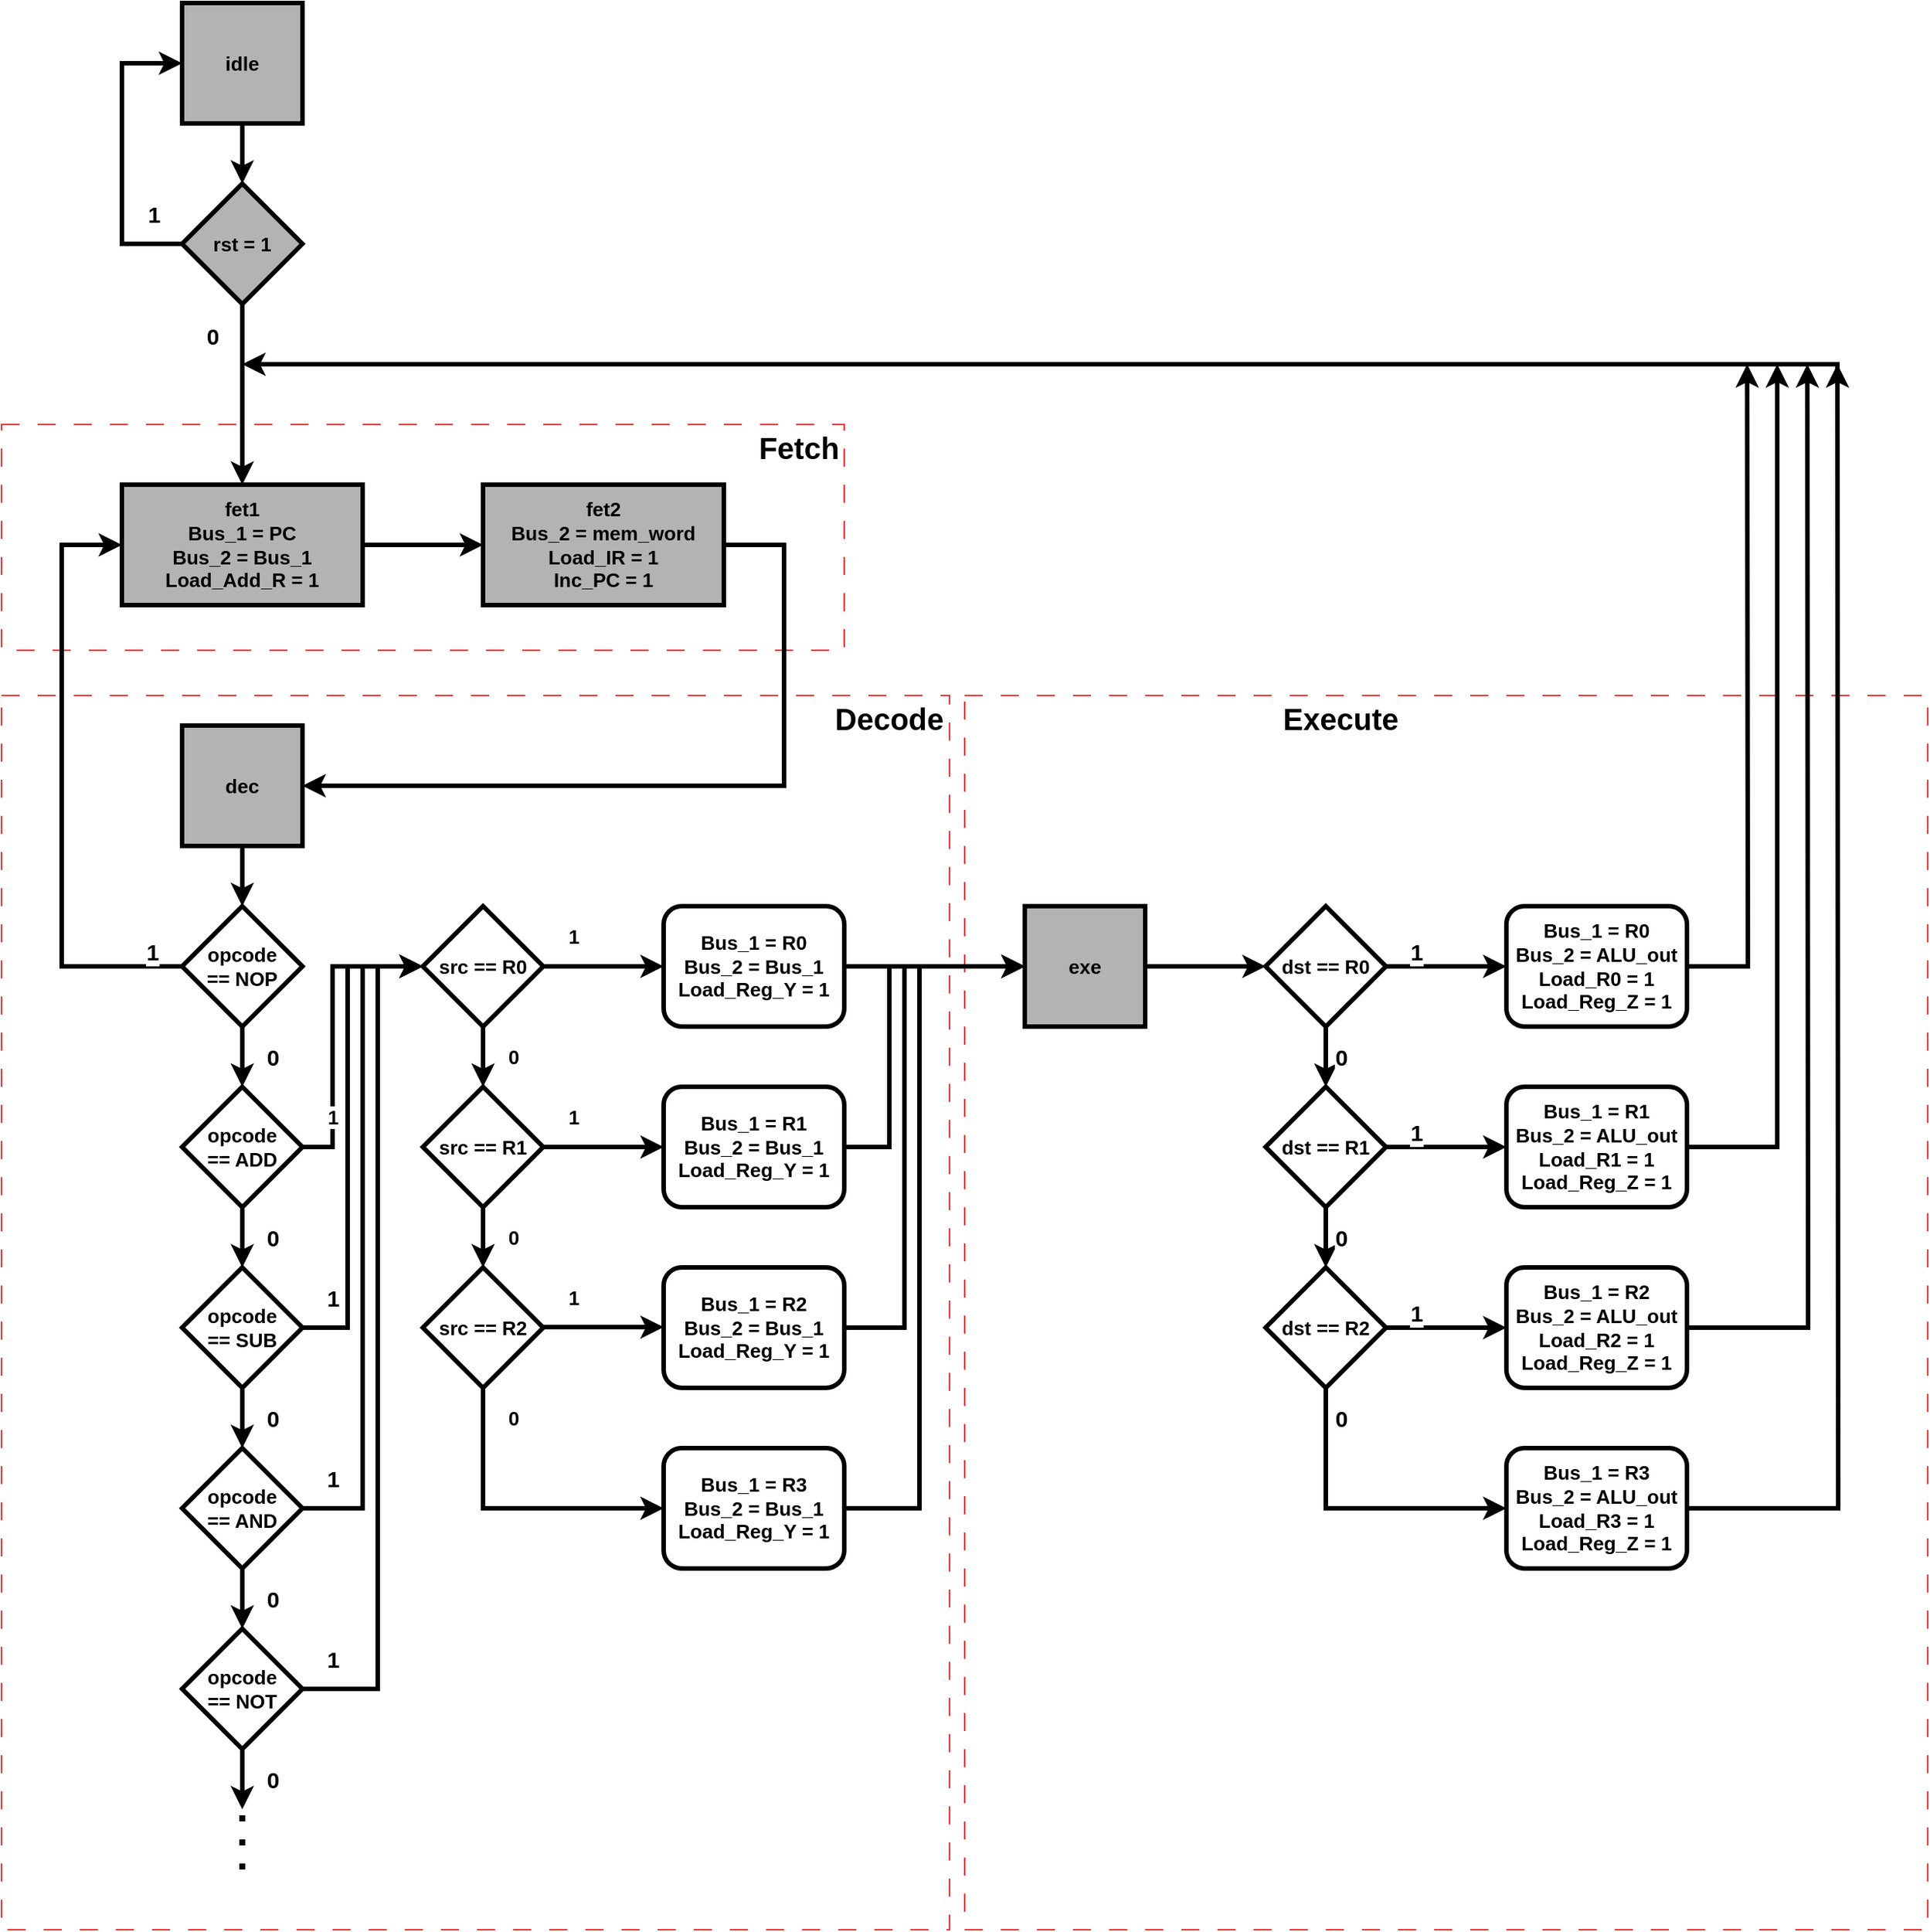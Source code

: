 <mxfile version="20.8.15" type="device"><diagram name="Page-1" id="4IeaslCKqJHzEhZOYwNV"><mxGraphModel dx="2950" dy="2216" grid="1" gridSize="10" guides="1" tooltips="1" connect="1" arrows="1" fold="1" page="1" pageScale="1" pageWidth="850" pageHeight="1100" math="0" shadow="0"><root><mxCell id="0"/><mxCell id="1" parent="0"/><mxCell id="RH-kMCjTaygXxORGlT_J-67" value="" style="rounded=0;whiteSpace=wrap;html=1;labelBackgroundColor=none;labelBorderColor=none;strokeWidth=1;fontSize=13;fillColor=none;dashed=1;dashPattern=12 12;align=right;movable=0;resizable=0;rotatable=0;deletable=0;editable=0;connectable=0;strokeColor=#FF3333;" parent="1" vertex="1"><mxGeometry x="-40" y="200" width="560" height="150" as="geometry"/></mxCell><mxCell id="RH-kMCjTaygXxORGlT_J-70" value="" style="rounded=0;whiteSpace=wrap;html=1;dashed=1;dashPattern=12 12;labelBackgroundColor=none;labelBorderColor=none;strokeWidth=1;fontSize=13;fillColor=none;movable=1;resizable=1;rotatable=1;deletable=1;editable=1;connectable=1;strokeColor=#FF3333;" parent="1" vertex="1"><mxGeometry x="600" y="380" width="640" height="820" as="geometry"/></mxCell><mxCell id="RH-kMCjTaygXxORGlT_J-69" value="" style="rounded=0;whiteSpace=wrap;html=1;dashed=1;dashPattern=12 12;labelBackgroundColor=none;labelBorderColor=none;strokeWidth=1;fontSize=13;fillColor=none;movable=1;resizable=1;rotatable=1;deletable=1;editable=1;connectable=1;strokeColor=#FF3333;" parent="1" vertex="1"><mxGeometry x="-40" y="380" width="630" height="820" as="geometry"/></mxCell><mxCell id="XtIBTg3TESqd7uxG8kBZ-2" value="" style="edgeStyle=orthogonalEdgeStyle;rounded=0;orthogonalLoop=1;jettySize=auto;html=1;fontSize=13;strokeWidth=3;fontStyle=1;" parent="1" source="RH-kMCjTaygXxORGlT_J-1" target="XtIBTg3TESqd7uxG8kBZ-1" edge="1"><mxGeometry relative="1" as="geometry"/></mxCell><mxCell id="RH-kMCjTaygXxORGlT_J-1" value="idle" style="rounded=0;whiteSpace=wrap;html=1;strokeWidth=3;fontSize=13;labelBorderColor=none;labelBackgroundColor=none;fillColor=#B3B3B3;fontStyle=1" parent="1" vertex="1"><mxGeometry x="80" y="-80" width="80" height="80" as="geometry"/></mxCell><mxCell id="RH-kMCjTaygXxORGlT_J-4" style="edgeStyle=orthogonalEdgeStyle;rounded=0;orthogonalLoop=1;jettySize=auto;html=1;entryX=0;entryY=0.5;entryDx=0;entryDy=0;strokeWidth=3;fontSize=13;fontStyle=1" parent="1" source="RH-kMCjTaygXxORGlT_J-2" target="RH-kMCjTaygXxORGlT_J-3" edge="1"><mxGeometry relative="1" as="geometry"/></mxCell><mxCell id="RH-kMCjTaygXxORGlT_J-2" value="fet1&lt;br style=&quot;font-size: 13px;&quot;&gt;Bus_1 = PC&lt;br style=&quot;font-size: 13px;&quot;&gt;Bus_2 = Bus_1&lt;br style=&quot;font-size: 13px;&quot;&gt;Load_Add_R = 1" style="rounded=0;whiteSpace=wrap;html=1;strokeWidth=3;fontSize=13;labelBorderColor=none;labelBackgroundColor=none;fillColor=#B3B3B3;fontStyle=1" parent="1" vertex="1"><mxGeometry x="40" y="240" width="160" height="80" as="geometry"/></mxCell><mxCell id="RH-kMCjTaygXxORGlT_J-21" style="edgeStyle=orthogonalEdgeStyle;rounded=0;orthogonalLoop=1;jettySize=auto;html=1;entryX=1;entryY=0.5;entryDx=0;entryDy=0;strokeWidth=3;fontSize=13;fontStyle=1" parent="1" source="RH-kMCjTaygXxORGlT_J-3" target="RH-kMCjTaygXxORGlT_J-6" edge="1"><mxGeometry relative="1" as="geometry"><Array as="points"><mxPoint x="480" y="280"/><mxPoint x="480" y="440"/></Array></mxGeometry></mxCell><mxCell id="RH-kMCjTaygXxORGlT_J-3" value="fet2&lt;br style=&quot;font-size: 13px;&quot;&gt;Bus_2 = mem_word&lt;br style=&quot;font-size: 13px;&quot;&gt;Load_IR = 1&lt;br style=&quot;font-size: 13px;&quot;&gt;Inc_PC = 1" style="rounded=0;whiteSpace=wrap;html=1;strokeWidth=3;fontSize=13;labelBorderColor=none;labelBackgroundColor=none;fillColor=#B3B3B3;fontStyle=1" parent="1" vertex="1"><mxGeometry x="280" y="240" width="160" height="80" as="geometry"/></mxCell><mxCell id="RH-kMCjTaygXxORGlT_J-22" value="1" style="edgeStyle=orthogonalEdgeStyle;rounded=0;orthogonalLoop=1;jettySize=auto;html=1;entryX=0;entryY=0.5;entryDx=0;entryDy=0;exitX=0;exitY=0.5;exitDx=0;exitDy=0;strokeWidth=3;fontSize=15;fontStyle=1" parent="1" source="RH-kMCjTaygXxORGlT_J-8" target="RH-kMCjTaygXxORGlT_J-2" edge="1"><mxGeometry x="-0.9" y="-10" relative="1" as="geometry"><Array as="points"><mxPoint y="560"/><mxPoint y="280"/></Array><mxPoint as="offset"/></mxGeometry></mxCell><mxCell id="RH-kMCjTaygXxORGlT_J-24" style="edgeStyle=orthogonalEdgeStyle;rounded=0;orthogonalLoop=1;jettySize=auto;html=1;exitX=0.5;exitY=1;exitDx=0;exitDy=0;entryX=0.5;entryY=0;entryDx=0;entryDy=0;strokeWidth=3;fontSize=13;fontStyle=1" parent="1" source="RH-kMCjTaygXxORGlT_J-6" target="RH-kMCjTaygXxORGlT_J-8" edge="1"><mxGeometry relative="1" as="geometry"/></mxCell><mxCell id="RH-kMCjTaygXxORGlT_J-6" value="dec" style="rounded=0;whiteSpace=wrap;html=1;strokeWidth=3;fontSize=13;labelBorderColor=none;labelBackgroundColor=none;fillColor=#B3B3B3;fontStyle=1" parent="1" vertex="1"><mxGeometry x="80" y="400" width="80" height="80" as="geometry"/></mxCell><mxCell id="RH-kMCjTaygXxORGlT_J-26" value="0" style="edgeStyle=orthogonalEdgeStyle;rounded=0;orthogonalLoop=1;jettySize=auto;html=1;exitX=0.5;exitY=1;exitDx=0;exitDy=0;strokeWidth=3;fontSize=15;fontStyle=1" parent="1" source="RH-kMCjTaygXxORGlT_J-7" target="RH-kMCjTaygXxORGlT_J-10" edge="1"><mxGeometry y="20" relative="1" as="geometry"><mxPoint as="offset"/></mxGeometry></mxCell><mxCell id="RH-kMCjTaygXxORGlT_J-29" value="1" style="edgeStyle=orthogonalEdgeStyle;rounded=0;orthogonalLoop=1;jettySize=auto;html=1;exitX=1;exitY=0.5;exitDx=0;exitDy=0;strokeWidth=3;fontSize=13;fontStyle=1" parent="1" source="RH-kMCjTaygXxORGlT_J-7" edge="1"><mxGeometry x="-0.6" relative="1" as="geometry"><mxPoint x="240" y="560" as="targetPoint"/><Array as="points"><mxPoint x="180" y="680"/><mxPoint x="180" y="560"/></Array><mxPoint as="offset"/></mxGeometry></mxCell><mxCell id="RH-kMCjTaygXxORGlT_J-7" value="opcode&lt;br style=&quot;border-color: var(--border-color);&quot;&gt;== ADD" style="rhombus;whiteSpace=wrap;html=1;strokeWidth=3;fontSize=13;fontStyle=1" parent="1" vertex="1"><mxGeometry x="80" y="640" width="80" height="80" as="geometry"/></mxCell><mxCell id="RH-kMCjTaygXxORGlT_J-25" value="0" style="edgeStyle=orthogonalEdgeStyle;rounded=0;orthogonalLoop=1;jettySize=auto;html=1;exitX=0.5;exitY=1;exitDx=0;exitDy=0;entryX=0.5;entryY=0;entryDx=0;entryDy=0;strokeWidth=3;fontSize=15;fontStyle=1" parent="1" source="RH-kMCjTaygXxORGlT_J-8" target="RH-kMCjTaygXxORGlT_J-7" edge="1"><mxGeometry y="20" relative="1" as="geometry"><mxPoint as="offset"/></mxGeometry></mxCell><mxCell id="RH-kMCjTaygXxORGlT_J-8" value="opcode&lt;br&gt;== NOP" style="rhombus;whiteSpace=wrap;html=1;strokeWidth=3;fontSize=13;fontStyle=1" parent="1" vertex="1"><mxGeometry x="80" y="520" width="80" height="80" as="geometry"/></mxCell><mxCell id="RH-kMCjTaygXxORGlT_J-27" value="0" style="edgeStyle=orthogonalEdgeStyle;rounded=0;orthogonalLoop=1;jettySize=auto;html=1;exitX=0.5;exitY=1;exitDx=0;exitDy=0;entryX=0.5;entryY=0;entryDx=0;entryDy=0;strokeWidth=3;fontSize=15;fontStyle=1" parent="1" source="RH-kMCjTaygXxORGlT_J-10" target="RH-kMCjTaygXxORGlT_J-11" edge="1"><mxGeometry y="20" relative="1" as="geometry"><mxPoint as="offset"/></mxGeometry></mxCell><mxCell id="RH-kMCjTaygXxORGlT_J-30" value="1" style="edgeStyle=orthogonalEdgeStyle;rounded=0;orthogonalLoop=1;jettySize=auto;html=1;exitX=1;exitY=0.5;exitDx=0;exitDy=0;entryX=0;entryY=0.5;entryDx=0;entryDy=0;strokeWidth=3;fontSize=15;fontStyle=1" parent="1" source="RH-kMCjTaygXxORGlT_J-10" target="RH-kMCjTaygXxORGlT_J-12" edge="1"><mxGeometry x="-0.688" y="10" relative="1" as="geometry"><Array as="points"><mxPoint x="190" y="800"/><mxPoint x="190" y="560"/></Array><mxPoint as="offset"/></mxGeometry></mxCell><mxCell id="RH-kMCjTaygXxORGlT_J-10" value="opcode&lt;br style=&quot;border-color: var(--border-color);&quot;&gt;== SUB" style="rhombus;whiteSpace=wrap;html=1;strokeWidth=3;fontSize=13;fontStyle=1" parent="1" vertex="1"><mxGeometry x="80" y="760" width="80" height="80" as="geometry"/></mxCell><mxCell id="RH-kMCjTaygXxORGlT_J-31" value="1" style="edgeStyle=orthogonalEdgeStyle;rounded=0;orthogonalLoop=1;jettySize=auto;html=1;exitX=1;exitY=0.5;exitDx=0;exitDy=0;entryX=0;entryY=0.5;entryDx=0;entryDy=0;strokeWidth=3;fontSize=15;fontStyle=1" parent="1" source="RH-kMCjTaygXxORGlT_J-11" target="RH-kMCjTaygXxORGlT_J-12" edge="1"><mxGeometry x="-0.909" y="20" relative="1" as="geometry"><Array as="points"><mxPoint x="200" y="920"/><mxPoint x="200" y="560"/></Array><mxPoint as="offset"/></mxGeometry></mxCell><mxCell id="RH-kMCjTaygXxORGlT_J-84" value="0" style="edgeStyle=orthogonalEdgeStyle;rounded=0;orthogonalLoop=1;jettySize=auto;html=1;entryX=0.5;entryY=0;entryDx=0;entryDy=0;strokeWidth=3;fontSize=15;fontStyle=1" parent="1" source="RH-kMCjTaygXxORGlT_J-11" target="RH-kMCjTaygXxORGlT_J-83" edge="1"><mxGeometry y="20" relative="1" as="geometry"><mxPoint as="offset"/></mxGeometry></mxCell><mxCell id="RH-kMCjTaygXxORGlT_J-11" value="opcode&lt;br style=&quot;border-color: var(--border-color);&quot;&gt;== AND" style="rhombus;whiteSpace=wrap;html=1;strokeWidth=3;fontSize=13;fontStyle=1" parent="1" vertex="1"><mxGeometry x="80" y="880" width="80" height="80" as="geometry"/></mxCell><mxCell id="RH-kMCjTaygXxORGlT_J-32" value="0" style="edgeStyle=orthogonalEdgeStyle;rounded=0;orthogonalLoop=1;jettySize=auto;html=1;exitX=0.5;exitY=1;exitDx=0;exitDy=0;entryX=0.5;entryY=0;entryDx=0;entryDy=0;strokeWidth=3;fontSize=13;fontStyle=1" parent="1" source="RH-kMCjTaygXxORGlT_J-12" target="RH-kMCjTaygXxORGlT_J-13" edge="1"><mxGeometry y="20" relative="1" as="geometry"><mxPoint as="offset"/></mxGeometry></mxCell><mxCell id="RH-kMCjTaygXxORGlT_J-37" value="1" style="edgeStyle=orthogonalEdgeStyle;rounded=0;orthogonalLoop=1;jettySize=auto;html=1;exitX=1;exitY=0.5;exitDx=0;exitDy=0;entryX=0;entryY=0.5;entryDx=0;entryDy=0;strokeWidth=3;fontSize=13;fontStyle=1" parent="1" source="RH-kMCjTaygXxORGlT_J-12" target="RH-kMCjTaygXxORGlT_J-16" edge="1"><mxGeometry x="-0.5" y="20" relative="1" as="geometry"><mxPoint as="offset"/></mxGeometry></mxCell><mxCell id="RH-kMCjTaygXxORGlT_J-12" value="src == R0" style="rhombus;whiteSpace=wrap;html=1;strokeWidth=3;fontSize=13;fontStyle=1" parent="1" vertex="1"><mxGeometry x="240" y="520" width="80" height="80" as="geometry"/></mxCell><mxCell id="RH-kMCjTaygXxORGlT_J-33" value="0" style="edgeStyle=orthogonalEdgeStyle;rounded=0;orthogonalLoop=1;jettySize=auto;html=1;exitX=0.5;exitY=1;exitDx=0;exitDy=0;strokeWidth=3;fontSize=13;fontStyle=1" parent="1" source="RH-kMCjTaygXxORGlT_J-13" target="RH-kMCjTaygXxORGlT_J-14" edge="1"><mxGeometry y="20" relative="1" as="geometry"><mxPoint as="offset"/></mxGeometry></mxCell><mxCell id="RH-kMCjTaygXxORGlT_J-36" value="1" style="edgeStyle=orthogonalEdgeStyle;rounded=0;orthogonalLoop=1;jettySize=auto;html=1;exitX=1;exitY=0.5;exitDx=0;exitDy=0;entryX=0;entryY=0.5;entryDx=0;entryDy=0;strokeWidth=3;fontSize=13;fontStyle=1" parent="1" source="RH-kMCjTaygXxORGlT_J-13" target="RH-kMCjTaygXxORGlT_J-18" edge="1"><mxGeometry x="-0.5" y="20" relative="1" as="geometry"><mxPoint as="offset"/></mxGeometry></mxCell><mxCell id="RH-kMCjTaygXxORGlT_J-13" value="src == R1" style="rhombus;whiteSpace=wrap;html=1;strokeWidth=3;fontSize=13;fontStyle=1" parent="1" vertex="1"><mxGeometry x="240" y="640" width="80" height="80" as="geometry"/></mxCell><mxCell id="RH-kMCjTaygXxORGlT_J-34" value="0" style="edgeStyle=orthogonalEdgeStyle;rounded=0;orthogonalLoop=1;jettySize=auto;html=1;exitX=0.5;exitY=1;exitDx=0;exitDy=0;entryX=0;entryY=0.5;entryDx=0;entryDy=0;strokeWidth=3;fontSize=13;fontStyle=1" parent="1" source="RH-kMCjTaygXxORGlT_J-14" target="RH-kMCjTaygXxORGlT_J-20" edge="1"><mxGeometry x="-0.8" y="20" relative="1" as="geometry"><mxPoint as="offset"/></mxGeometry></mxCell><mxCell id="RH-kMCjTaygXxORGlT_J-35" value="1" style="edgeStyle=orthogonalEdgeStyle;rounded=0;orthogonalLoop=1;jettySize=auto;html=1;exitX=1;exitY=0.5;exitDx=0;exitDy=0;entryX=0;entryY=0.5;entryDx=0;entryDy=0;strokeWidth=3;fontSize=13;fontStyle=1" parent="1" edge="1"><mxGeometry x="-0.5" y="20" relative="1" as="geometry"><mxPoint x="320" y="799.68" as="sourcePoint"/><mxPoint x="400.0" y="799.68" as="targetPoint"/><mxPoint as="offset"/></mxGeometry></mxCell><mxCell id="RH-kMCjTaygXxORGlT_J-14" value="src == R2" style="rhombus;whiteSpace=wrap;html=1;strokeWidth=3;fontSize=13;fontStyle=1" parent="1" vertex="1"><mxGeometry x="240" y="760" width="80" height="80" as="geometry"/></mxCell><mxCell id="RH-kMCjTaygXxORGlT_J-53" style="edgeStyle=orthogonalEdgeStyle;rounded=0;orthogonalLoop=1;jettySize=auto;html=1;entryX=0;entryY=0.5;entryDx=0;entryDy=0;strokeWidth=3;fontSize=13;fontStyle=1" parent="1" source="RH-kMCjTaygXxORGlT_J-16" target="RH-kMCjTaygXxORGlT_J-38" edge="1"><mxGeometry relative="1" as="geometry"/></mxCell><mxCell id="RH-kMCjTaygXxORGlT_J-16" value="Bus_1 = R0&lt;br style=&quot;font-size: 13px;&quot;&gt;Bus_2 = Bus_1&lt;br style=&quot;font-size: 13px;&quot;&gt;Load_Reg_Y = 1" style="rounded=1;whiteSpace=wrap;html=1;strokeWidth=3;fontSize=13;fontStyle=1" parent="1" vertex="1"><mxGeometry x="400" y="520" width="120" height="80" as="geometry"/></mxCell><mxCell id="RH-kMCjTaygXxORGlT_J-58" style="edgeStyle=orthogonalEdgeStyle;rounded=0;orthogonalLoop=1;jettySize=auto;html=1;entryX=0;entryY=0.5;entryDx=0;entryDy=0;strokeWidth=3;fontSize=13;fontStyle=1" parent="1" source="RH-kMCjTaygXxORGlT_J-18" target="RH-kMCjTaygXxORGlT_J-38" edge="1"><mxGeometry relative="1" as="geometry"><Array as="points"><mxPoint x="550" y="680"/><mxPoint x="550" y="560"/></Array></mxGeometry></mxCell><mxCell id="RH-kMCjTaygXxORGlT_J-18" value="Bus_1 = R1&lt;br style=&quot;font-size: 13px;&quot;&gt;Bus_2 = Bus_1&lt;br style=&quot;font-size: 13px;&quot;&gt;Load_Reg_Y = 1" style="rounded=1;whiteSpace=wrap;html=1;strokeWidth=3;fontSize=13;fontStyle=1" parent="1" vertex="1"><mxGeometry x="400" y="640" width="120" height="80" as="geometry"/></mxCell><mxCell id="RH-kMCjTaygXxORGlT_J-55" style="edgeStyle=orthogonalEdgeStyle;rounded=0;orthogonalLoop=1;jettySize=auto;html=1;entryX=0;entryY=0.5;entryDx=0;entryDy=0;strokeWidth=3;fontSize=13;fontStyle=1" parent="1" source="RH-kMCjTaygXxORGlT_J-19" target="RH-kMCjTaygXxORGlT_J-38" edge="1"><mxGeometry relative="1" as="geometry"><Array as="points"><mxPoint x="560" y="800"/><mxPoint x="560" y="560"/></Array></mxGeometry></mxCell><mxCell id="RH-kMCjTaygXxORGlT_J-19" value="Bus_1 = R2&lt;br style=&quot;font-size: 13px;&quot;&gt;Bus_2 = Bus_1&lt;br style=&quot;font-size: 13px;&quot;&gt;Load_Reg_Y = 1" style="rounded=1;whiteSpace=wrap;html=1;strokeWidth=3;fontSize=13;fontStyle=1" parent="1" vertex="1"><mxGeometry x="400" y="760" width="120" height="80" as="geometry"/></mxCell><mxCell id="RH-kMCjTaygXxORGlT_J-56" style="edgeStyle=orthogonalEdgeStyle;rounded=0;orthogonalLoop=1;jettySize=auto;html=1;entryX=0;entryY=0.5;entryDx=0;entryDy=0;strokeWidth=3;fontSize=13;fontStyle=1" parent="1" source="RH-kMCjTaygXxORGlT_J-20" target="RH-kMCjTaygXxORGlT_J-38" edge="1"><mxGeometry relative="1" as="geometry"><mxPoint x="600" y="560" as="targetPoint"/><Array as="points"><mxPoint x="570" y="920"/><mxPoint x="570" y="560"/></Array></mxGeometry></mxCell><mxCell id="RH-kMCjTaygXxORGlT_J-20" value="Bus_1 = R3&lt;br style=&quot;font-size: 13px;&quot;&gt;Bus_2 = Bus_1&lt;br style=&quot;font-size: 13px;&quot;&gt;Load_Reg_Y = 1" style="rounded=1;whiteSpace=wrap;html=1;strokeWidth=3;fontSize=13;fontStyle=1" parent="1" vertex="1"><mxGeometry x="400" y="880" width="120" height="80" as="geometry"/></mxCell><mxCell id="RH-kMCjTaygXxORGlT_J-46" style="edgeStyle=orthogonalEdgeStyle;rounded=0;orthogonalLoop=1;jettySize=auto;html=1;entryX=0;entryY=0.5;entryDx=0;entryDy=0;strokeWidth=3;fontSize=13;fontStyle=1" parent="1" source="RH-kMCjTaygXxORGlT_J-38" target="RH-kMCjTaygXxORGlT_J-39" edge="1"><mxGeometry relative="1" as="geometry"/></mxCell><mxCell id="RH-kMCjTaygXxORGlT_J-38" value="exe" style="rounded=0;whiteSpace=wrap;html=1;strokeWidth=3;fontSize=13;labelBorderColor=none;labelBackgroundColor=none;fillColor=#B3B3B3;fontStyle=1" parent="1" vertex="1"><mxGeometry x="640" y="520" width="80" height="80" as="geometry"/></mxCell><mxCell id="RH-kMCjTaygXxORGlT_J-47" value="0" style="edgeStyle=orthogonalEdgeStyle;rounded=0;orthogonalLoop=1;jettySize=auto;html=1;entryX=0.5;entryY=0;entryDx=0;entryDy=0;strokeWidth=3;fontSize=15;fontStyle=1" parent="1" source="RH-kMCjTaygXxORGlT_J-39" target="RH-kMCjTaygXxORGlT_J-41" edge="1"><mxGeometry y="10" relative="1" as="geometry"><mxPoint as="offset"/></mxGeometry></mxCell><mxCell id="RH-kMCjTaygXxORGlT_J-50" value="1" style="edgeStyle=orthogonalEdgeStyle;rounded=0;orthogonalLoop=1;jettySize=auto;html=1;entryX=0;entryY=0.5;entryDx=0;entryDy=0;strokeWidth=3;fontSize=15;fontStyle=1" parent="1" source="RH-kMCjTaygXxORGlT_J-39" target="RH-kMCjTaygXxORGlT_J-40" edge="1"><mxGeometry x="-0.5" y="10" relative="1" as="geometry"><mxPoint as="offset"/></mxGeometry></mxCell><mxCell id="RH-kMCjTaygXxORGlT_J-39" value="dst == R0" style="rhombus;whiteSpace=wrap;html=1;strokeWidth=3;fontSize=13;fontStyle=1" parent="1" vertex="1"><mxGeometry x="800" y="520" width="80" height="80" as="geometry"/></mxCell><mxCell id="RH-kMCjTaygXxORGlT_J-57" style="edgeStyle=orthogonalEdgeStyle;rounded=0;orthogonalLoop=1;jettySize=auto;html=1;strokeWidth=3;fontSize=13;fontStyle=1" parent="1" edge="1"><mxGeometry relative="1" as="geometry"><mxPoint x="1180" y="170" as="sourcePoint"/><mxPoint x="120" y="160" as="targetPoint"/><Array as="points"><mxPoint x="120" y="160"/></Array></mxGeometry></mxCell><mxCell id="RH-kMCjTaygXxORGlT_J-119" style="edgeStyle=orthogonalEdgeStyle;rounded=0;orthogonalLoop=1;jettySize=auto;html=1;strokeWidth=3;fontSize=13;" parent="1" source="RH-kMCjTaygXxORGlT_J-40" edge="1"><mxGeometry relative="1" as="geometry"><mxPoint x="1120" y="160" as="targetPoint"/></mxGeometry></mxCell><mxCell id="RH-kMCjTaygXxORGlT_J-40" value="Bus_1 = R0&lt;br style=&quot;font-size: 13px;&quot;&gt;Bus_2 = ALU_out&lt;br style=&quot;font-size: 13px;&quot;&gt;Load_R0 = 1&lt;br style=&quot;font-size: 13px;&quot;&gt;Load_Reg_Z = 1" style="rounded=1;whiteSpace=wrap;html=1;strokeWidth=3;fontSize=13;fontStyle=1" parent="1" vertex="1"><mxGeometry x="960" y="520" width="120" height="80" as="geometry"/></mxCell><mxCell id="RH-kMCjTaygXxORGlT_J-48" value="0" style="edgeStyle=orthogonalEdgeStyle;rounded=0;orthogonalLoop=1;jettySize=auto;html=1;strokeWidth=3;fontSize=15;fontStyle=1" parent="1" source="RH-kMCjTaygXxORGlT_J-41" target="RH-kMCjTaygXxORGlT_J-42" edge="1"><mxGeometry y="10" relative="1" as="geometry"><mxPoint as="offset"/></mxGeometry></mxCell><mxCell id="RH-kMCjTaygXxORGlT_J-51" value="1" style="edgeStyle=orthogonalEdgeStyle;rounded=0;orthogonalLoop=1;jettySize=auto;html=1;entryX=0;entryY=0.5;entryDx=0;entryDy=0;strokeWidth=3;fontSize=15;fontStyle=1" parent="1" source="RH-kMCjTaygXxORGlT_J-41" target="RH-kMCjTaygXxORGlT_J-43" edge="1"><mxGeometry x="-0.5" y="10" relative="1" as="geometry"><mxPoint as="offset"/></mxGeometry></mxCell><mxCell id="RH-kMCjTaygXxORGlT_J-41" value="dst == R1" style="rhombus;whiteSpace=wrap;html=1;strokeWidth=3;fontSize=13;fontStyle=1" parent="1" vertex="1"><mxGeometry x="800" y="640" width="80" height="80" as="geometry"/></mxCell><mxCell id="RH-kMCjTaygXxORGlT_J-49" value="0" style="edgeStyle=orthogonalEdgeStyle;rounded=0;orthogonalLoop=1;jettySize=auto;html=1;entryX=0;entryY=0.5;entryDx=0;entryDy=0;strokeWidth=3;fontSize=15;fontStyle=1" parent="1" source="RH-kMCjTaygXxORGlT_J-42" target="RH-kMCjTaygXxORGlT_J-45" edge="1"><mxGeometry x="-0.8" y="10" relative="1" as="geometry"><Array as="points"><mxPoint x="840" y="920"/></Array><mxPoint as="offset"/></mxGeometry></mxCell><mxCell id="RH-kMCjTaygXxORGlT_J-52" value="1" style="edgeStyle=orthogonalEdgeStyle;rounded=0;orthogonalLoop=1;jettySize=auto;html=1;entryX=0;entryY=0.5;entryDx=0;entryDy=0;strokeWidth=3;fontSize=15;fontStyle=1" parent="1" source="RH-kMCjTaygXxORGlT_J-42" target="RH-kMCjTaygXxORGlT_J-44" edge="1"><mxGeometry x="-0.5" y="10" relative="1" as="geometry"><mxPoint as="offset"/></mxGeometry></mxCell><mxCell id="RH-kMCjTaygXxORGlT_J-42" value="dst == R2" style="rhombus;whiteSpace=wrap;html=1;strokeWidth=3;fontSize=13;fontStyle=1" parent="1" vertex="1"><mxGeometry x="800" y="760" width="80" height="80" as="geometry"/></mxCell><mxCell id="RH-kMCjTaygXxORGlT_J-120" style="edgeStyle=orthogonalEdgeStyle;rounded=0;orthogonalLoop=1;jettySize=auto;html=1;exitX=1;exitY=0.5;exitDx=0;exitDy=0;strokeWidth=3;fontSize=13;" parent="1" source="RH-kMCjTaygXxORGlT_J-43" edge="1"><mxGeometry relative="1" as="geometry"><mxPoint x="1140" y="160" as="targetPoint"/><Array as="points"><mxPoint x="1140" y="680"/></Array></mxGeometry></mxCell><mxCell id="RH-kMCjTaygXxORGlT_J-43" value="Bus_1 = R1&lt;br style=&quot;border-color: var(--border-color); font-size: 13px;&quot;&gt;Bus_2 = ALU_out&lt;br style=&quot;border-color: var(--border-color); font-size: 13px;&quot;&gt;Load_R1 = 1&lt;br style=&quot;border-color: var(--border-color); font-size: 13px;&quot;&gt;Load_Reg_Z = 1" style="rounded=1;whiteSpace=wrap;html=1;strokeWidth=3;fontSize=13;fontStyle=1" parent="1" vertex="1"><mxGeometry x="960" y="640" width="120" height="80" as="geometry"/></mxCell><mxCell id="RH-kMCjTaygXxORGlT_J-121" style="edgeStyle=orthogonalEdgeStyle;rounded=0;orthogonalLoop=1;jettySize=auto;html=1;exitX=1;exitY=0.5;exitDx=0;exitDy=0;strokeWidth=3;fontSize=13;" parent="1" source="RH-kMCjTaygXxORGlT_J-44" edge="1"><mxGeometry relative="1" as="geometry"><mxPoint x="1160" y="160" as="targetPoint"/></mxGeometry></mxCell><mxCell id="RH-kMCjTaygXxORGlT_J-44" value="Bus_1 = R2&lt;br style=&quot;border-color: var(--border-color); font-size: 13px;&quot;&gt;Bus_2 = ALU_out&lt;br style=&quot;border-color: var(--border-color); font-size: 13px;&quot;&gt;Load_R2 = 1&lt;br style=&quot;border-color: var(--border-color); font-size: 13px;&quot;&gt;Load_Reg_Z = 1" style="rounded=1;whiteSpace=wrap;html=1;strokeWidth=3;fontSize=13;fontStyle=1" parent="1" vertex="1"><mxGeometry x="960" y="760" width="120" height="80" as="geometry"/></mxCell><mxCell id="RH-kMCjTaygXxORGlT_J-122" style="edgeStyle=orthogonalEdgeStyle;rounded=0;orthogonalLoop=1;jettySize=auto;html=1;exitX=1;exitY=0.5;exitDx=0;exitDy=0;strokeWidth=3;fontSize=13;" parent="1" source="RH-kMCjTaygXxORGlT_J-45" edge="1"><mxGeometry relative="1" as="geometry"><mxPoint x="1180" y="160" as="targetPoint"/></mxGeometry></mxCell><mxCell id="RH-kMCjTaygXxORGlT_J-45" value="Bus_1 = R3&lt;br style=&quot;border-color: var(--border-color); font-size: 13px;&quot;&gt;Bus_2 = ALU_out&lt;br style=&quot;border-color: var(--border-color); font-size: 13px;&quot;&gt;Load_R3 = 1&lt;br style=&quot;border-color: var(--border-color); font-size: 13px;&quot;&gt;Load_Reg_Z = 1" style="rounded=1;whiteSpace=wrap;html=1;strokeWidth=3;fontSize=13;fontStyle=1" parent="1" vertex="1"><mxGeometry x="960" y="880" width="120" height="80" as="geometry"/></mxCell><mxCell id="RH-kMCjTaygXxORGlT_J-71" value="&lt;span style=&quot;font-size: 20px;&quot;&gt;&lt;font style=&quot;font-size: 20px;&quot;&gt;Fetch&lt;/font&gt;&lt;/span&gt;" style="text;html=1;strokeColor=none;fillColor=none;align=center;verticalAlign=middle;whiteSpace=wrap;rounded=0;fontSize=20;fontStyle=1" parent="1" vertex="1"><mxGeometry x="460" y="200" width="60" height="30" as="geometry"/></mxCell><mxCell id="RH-kMCjTaygXxORGlT_J-72" value="&lt;span style=&quot;font-size: 20px;&quot;&gt;&lt;font style=&quot;font-size: 20px;&quot;&gt;Decode&lt;/font&gt;&lt;/span&gt;" style="text;html=1;strokeColor=none;fillColor=none;align=center;verticalAlign=middle;whiteSpace=wrap;rounded=0;fontSize=20;fontStyle=1" parent="1" vertex="1"><mxGeometry x="510" y="380" width="80" height="30" as="geometry"/></mxCell><mxCell id="RH-kMCjTaygXxORGlT_J-74" value="&lt;font style=&quot;font-size: 20px;&quot;&gt;Execute&lt;/font&gt;" style="text;html=1;strokeColor=none;fillColor=none;align=center;verticalAlign=middle;whiteSpace=wrap;rounded=0;fontSize=13;fontStyle=1" parent="1" vertex="1"><mxGeometry x="810" y="380" width="80" height="30" as="geometry"/></mxCell><mxCell id="RH-kMCjTaygXxORGlT_J-85" value="1" style="edgeStyle=orthogonalEdgeStyle;rounded=0;orthogonalLoop=1;jettySize=auto;html=1;exitX=1;exitY=0.5;exitDx=0;exitDy=0;entryX=0;entryY=0.5;entryDx=0;entryDy=0;strokeWidth=3;fontSize=15;fontStyle=1" parent="1" source="RH-kMCjTaygXxORGlT_J-83" target="RH-kMCjTaygXxORGlT_J-12" edge="1"><mxGeometry x="-0.929" y="20" relative="1" as="geometry"><Array as="points"><mxPoint x="210" y="1040"/><mxPoint x="210" y="560"/></Array><mxPoint as="offset"/></mxGeometry></mxCell><mxCell id="RH-kMCjTaygXxORGlT_J-83" value="opcode&lt;br style=&quot;border-color: var(--border-color);&quot;&gt;== NOT" style="rhombus;whiteSpace=wrap;html=1;strokeWidth=3;fontSize=13;fontStyle=1" parent="1" vertex="1"><mxGeometry x="80" y="1000" width="80" height="80" as="geometry"/></mxCell><mxCell id="RH-kMCjTaygXxORGlT_J-87" value="0" style="endArrow=classic;html=1;rounded=0;strokeWidth=3;fontSize=15;exitX=0.5;exitY=1;exitDx=0;exitDy=0;entryX=0.5;entryY=0;entryDx=0;entryDy=0;fontStyle=1" parent="1" source="RH-kMCjTaygXxORGlT_J-83" edge="1"><mxGeometry y="20" width="50" height="50" relative="1" as="geometry"><mxPoint x="130" y="1120" as="sourcePoint"/><mxPoint x="120" y="1120" as="targetPoint"/><mxPoint as="offset"/></mxGeometry></mxCell><mxCell id="XtIBTg3TESqd7uxG8kBZ-3" style="edgeStyle=orthogonalEdgeStyle;rounded=0;orthogonalLoop=1;jettySize=auto;html=1;entryX=0.5;entryY=0;entryDx=0;entryDy=0;fontSize=13;strokeWidth=3;fontStyle=1;" parent="1" source="XtIBTg3TESqd7uxG8kBZ-1" target="RH-kMCjTaygXxORGlT_J-2" edge="1"><mxGeometry relative="1" as="geometry"/></mxCell><mxCell id="XtIBTg3TESqd7uxG8kBZ-5" value="&lt;span style=&quot;font-size: 15px;&quot;&gt;0&lt;/span&gt;" style="edgeLabel;html=1;align=center;verticalAlign=middle;resizable=0;points=[];fontSize=15;fontStyle=1" parent="XtIBTg3TESqd7uxG8kBZ-3" vertex="1" connectable="0"><mxGeometry x="-0.658" relative="1" as="geometry"><mxPoint x="-20" as="offset"/></mxGeometry></mxCell><mxCell id="XtIBTg3TESqd7uxG8kBZ-4" style="edgeStyle=orthogonalEdgeStyle;rounded=0;orthogonalLoop=1;jettySize=auto;html=1;entryX=0;entryY=0.5;entryDx=0;entryDy=0;fontSize=13;strokeWidth=3;fontStyle=1;" parent="1" source="XtIBTg3TESqd7uxG8kBZ-1" target="RH-kMCjTaygXxORGlT_J-1" edge="1"><mxGeometry relative="1" as="geometry"><Array as="points"><mxPoint x="40" y="80"/><mxPoint x="40" y="-40"/></Array></mxGeometry></mxCell><mxCell id="XtIBTg3TESqd7uxG8kBZ-6" value="&lt;b&gt;&lt;font style=&quot;font-size: 15px;&quot;&gt;1&lt;/font&gt;&lt;/b&gt;" style="edgeLabel;html=1;align=center;verticalAlign=middle;resizable=0;points=[];" parent="XtIBTg3TESqd7uxG8kBZ-4" vertex="1" connectable="0"><mxGeometry x="-0.736" y="-3" relative="1" as="geometry"><mxPoint x="7" y="-17" as="offset"/></mxGeometry></mxCell><mxCell id="XtIBTg3TESqd7uxG8kBZ-1" value="rst = 1" style="rhombus;whiteSpace=wrap;html=1;fontSize=13;fillColor=#B3B3B3;rounded=0;strokeWidth=3;labelBorderColor=none;labelBackgroundColor=none;fontStyle=1;direction=south;" parent="1" vertex="1"><mxGeometry x="80" y="40" width="80" height="80" as="geometry"/></mxCell><mxCell id="vqophu_8q5yiXsTdIY5D-1" value="" style="endArrow=none;dashed=1;html=1;dashPattern=1 3;strokeWidth=4;rounded=0;" edge="1" parent="1"><mxGeometry width="50" height="50" relative="1" as="geometry"><mxPoint x="120" y="1160" as="sourcePoint"/><mxPoint x="120" y="1120" as="targetPoint"/></mxGeometry></mxCell></root></mxGraphModel></diagram></mxfile>